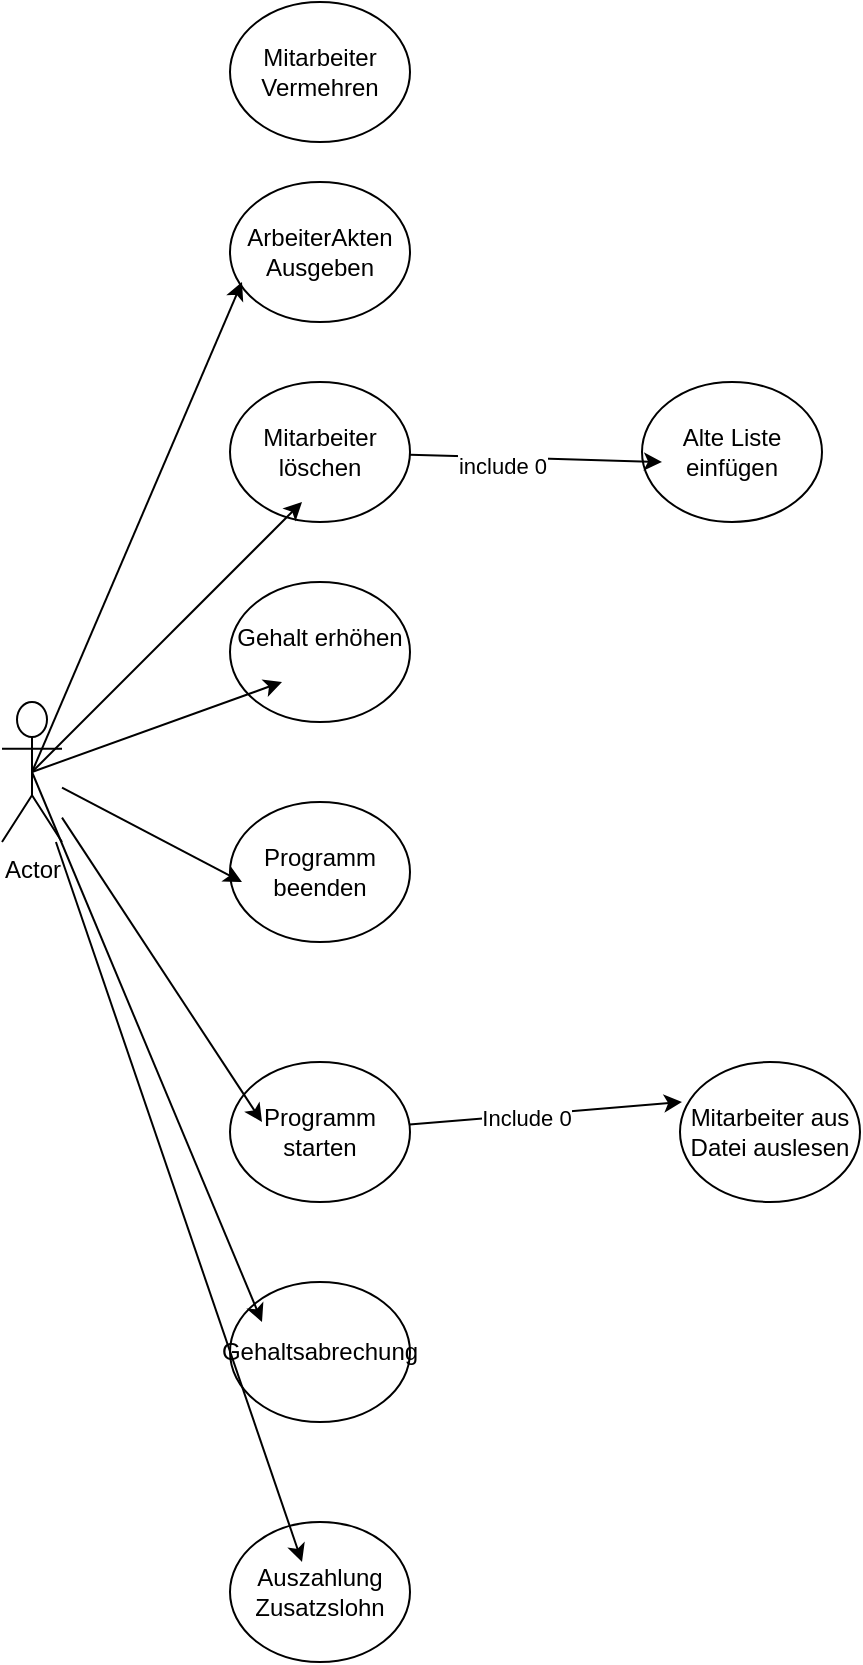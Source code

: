 <mxfile version="24.6.4" type="device">
  <diagram name="Seite-1" id="aBoowvThRuexWT-C6ffc">
    <mxGraphModel dx="1500" dy="796" grid="1" gridSize="10" guides="1" tooltips="1" connect="1" arrows="1" fold="1" page="1" pageScale="1" pageWidth="827" pageHeight="1169" math="0" shadow="0">
      <root>
        <mxCell id="0" />
        <mxCell id="1" parent="0" />
        <mxCell id="ViAuxhmLdk1FqGOqCp0S-2" value="&lt;br&gt;&lt;span style=&quot;color: rgb(0, 0, 0); font-family: Helvetica; font-size: 12px; font-style: normal; font-variant-ligatures: normal; font-variant-caps: normal; font-weight: 400; letter-spacing: normal; orphans: 2; text-indent: 0px; text-transform: none; widows: 2; word-spacing: 0px; -webkit-text-stroke-width: 0px; white-space: normal; text-decoration-thickness: initial; text-decoration-style: initial; text-decoration-color: initial; float: none; display: inline !important;&quot;&gt;Mitarbeiter Vermehren&lt;/span&gt;&lt;div&gt;&lt;br&gt;&lt;/div&gt;" style="ellipse;whiteSpace=wrap;html=1;align=center;verticalAlign=middle;" vertex="1" parent="1">
          <mxGeometry x="144" y="80" width="90" height="70" as="geometry" />
        </mxCell>
        <mxCell id="ViAuxhmLdk1FqGOqCp0S-3" value="ArbeiterAkten&lt;div&gt;Ausgeben&lt;/div&gt;" style="ellipse;whiteSpace=wrap;html=1;align=center;verticalAlign=middle;" vertex="1" parent="1">
          <mxGeometry x="144" y="170" width="90" height="70" as="geometry" />
        </mxCell>
        <mxCell id="ViAuxhmLdk1FqGOqCp0S-4" value="Mitarbeiter löschen" style="ellipse;whiteSpace=wrap;html=1;align=center;verticalAlign=middle;" vertex="1" parent="1">
          <mxGeometry x="144" y="270" width="90" height="70" as="geometry" />
        </mxCell>
        <mxCell id="ViAuxhmLdk1FqGOqCp0S-5" value="&#xa;&lt;span style=&quot;color: rgb(0, 0, 0); font-family: Helvetica; font-size: 12px; font-style: normal; font-variant-ligatures: normal; font-variant-caps: normal; font-weight: 400; letter-spacing: normal; orphans: 2; text-indent: 0px; text-transform: none; widows: 2; word-spacing: 0px; -webkit-text-stroke-width: 0px; white-space: normal; text-decoration-thickness: initial; text-decoration-style: initial; text-decoration-color: initial; float: none; display: inline !important;&quot;&gt;Gehalt erhöhen&lt;/span&gt;&#xa;&#xa;" style="ellipse;whiteSpace=wrap;html=1;align=center;verticalAlign=middle;" vertex="1" parent="1">
          <mxGeometry x="144" y="370" width="90" height="70" as="geometry" />
        </mxCell>
        <mxCell id="ViAuxhmLdk1FqGOqCp0S-6" value="Gehaltsabrechung" style="ellipse;whiteSpace=wrap;html=1;align=center;verticalAlign=middle;" vertex="1" parent="1">
          <mxGeometry x="144" y="720" width="90" height="70" as="geometry" />
        </mxCell>
        <mxCell id="ViAuxhmLdk1FqGOqCp0S-7" value="Auszahlung Zusatzslohn" style="ellipse;whiteSpace=wrap;html=1;align=center;verticalAlign=middle;" vertex="1" parent="1">
          <mxGeometry x="144" y="840" width="90" height="70" as="geometry" />
        </mxCell>
        <mxCell id="ViAuxhmLdk1FqGOqCp0S-8" value="Programm starten" style="ellipse;whiteSpace=wrap;html=1;align=center;verticalAlign=middle;" vertex="1" parent="1">
          <mxGeometry x="144" y="610" width="90" height="70" as="geometry" />
        </mxCell>
        <mxCell id="ViAuxhmLdk1FqGOqCp0S-9" value="Programm beenden" style="ellipse;whiteSpace=wrap;html=1;align=center;verticalAlign=middle;" vertex="1" parent="1">
          <mxGeometry x="144" y="480" width="90" height="70" as="geometry" />
        </mxCell>
        <mxCell id="ViAuxhmLdk1FqGOqCp0S-13" value="Actor" style="shape=umlActor;verticalLabelPosition=bottom;verticalAlign=top;html=1;outlineConnect=0;" vertex="1" parent="1">
          <mxGeometry x="30" y="430" width="30" height="70" as="geometry" />
        </mxCell>
        <mxCell id="ViAuxhmLdk1FqGOqCp0S-14" value="Alte Liste einfügen" style="ellipse;whiteSpace=wrap;html=1;" vertex="1" parent="1">
          <mxGeometry x="350" y="270" width="90" height="70" as="geometry" />
        </mxCell>
        <mxCell id="ViAuxhmLdk1FqGOqCp0S-15" value="Mitarbeiter aus Datei auslesen" style="ellipse;whiteSpace=wrap;html=1;" vertex="1" parent="1">
          <mxGeometry x="369" y="610" width="90" height="70" as="geometry" />
        </mxCell>
        <mxCell id="ViAuxhmLdk1FqGOqCp0S-20" value="" style="endArrow=classic;html=1;rounded=0;exitX=0.5;exitY=0.5;exitDx=0;exitDy=0;exitPerimeter=0;" edge="1" parent="1" source="ViAuxhmLdk1FqGOqCp0S-13">
          <mxGeometry width="50" height="50" relative="1" as="geometry">
            <mxPoint x="100" y="270" as="sourcePoint" />
            <mxPoint x="150" y="220" as="targetPoint" />
          </mxGeometry>
        </mxCell>
        <mxCell id="ViAuxhmLdk1FqGOqCp0S-24" value="" style="endArrow=classic;html=1;rounded=0;exitX=0.5;exitY=0.5;exitDx=0;exitDy=0;exitPerimeter=0;" edge="1" parent="1" source="ViAuxhmLdk1FqGOqCp0S-13">
          <mxGeometry width="50" height="50" relative="1" as="geometry">
            <mxPoint x="130" y="380" as="sourcePoint" />
            <mxPoint x="180" y="330" as="targetPoint" />
          </mxGeometry>
        </mxCell>
        <mxCell id="ViAuxhmLdk1FqGOqCp0S-25" value="" style="endArrow=classic;html=1;rounded=0;exitX=0.5;exitY=0.5;exitDx=0;exitDy=0;exitPerimeter=0;" edge="1" parent="1" source="ViAuxhmLdk1FqGOqCp0S-13">
          <mxGeometry width="50" height="50" relative="1" as="geometry">
            <mxPoint x="120" y="470" as="sourcePoint" />
            <mxPoint x="170" y="420" as="targetPoint" />
          </mxGeometry>
        </mxCell>
        <mxCell id="ViAuxhmLdk1FqGOqCp0S-26" value="" style="endArrow=classic;html=1;rounded=0;" edge="1" parent="1" source="ViAuxhmLdk1FqGOqCp0S-13">
          <mxGeometry width="50" height="50" relative="1" as="geometry">
            <mxPoint x="100" y="570" as="sourcePoint" />
            <mxPoint x="150" y="520" as="targetPoint" />
          </mxGeometry>
        </mxCell>
        <mxCell id="ViAuxhmLdk1FqGOqCp0S-27" value="" style="endArrow=classic;html=1;rounded=0;" edge="1" parent="1" source="ViAuxhmLdk1FqGOqCp0S-13">
          <mxGeometry width="50" height="50" relative="1" as="geometry">
            <mxPoint x="110" y="690" as="sourcePoint" />
            <mxPoint x="160" y="640" as="targetPoint" />
          </mxGeometry>
        </mxCell>
        <mxCell id="ViAuxhmLdk1FqGOqCp0S-28" value="" style="endArrow=classic;html=1;rounded=0;exitX=0.5;exitY=0.5;exitDx=0;exitDy=0;exitPerimeter=0;" edge="1" parent="1" source="ViAuxhmLdk1FqGOqCp0S-13">
          <mxGeometry width="50" height="50" relative="1" as="geometry">
            <mxPoint x="110" y="790" as="sourcePoint" />
            <mxPoint x="160" y="740" as="targetPoint" />
          </mxGeometry>
        </mxCell>
        <mxCell id="ViAuxhmLdk1FqGOqCp0S-29" value="" style="endArrow=classic;html=1;rounded=0;" edge="1" parent="1" source="ViAuxhmLdk1FqGOqCp0S-13">
          <mxGeometry width="50" height="50" relative="1" as="geometry">
            <mxPoint x="130" y="910" as="sourcePoint" />
            <mxPoint x="180" y="860" as="targetPoint" />
          </mxGeometry>
        </mxCell>
        <mxCell id="ViAuxhmLdk1FqGOqCp0S-33" value="" style="endArrow=classic;html=1;rounded=0;" edge="1" parent="1" source="ViAuxhmLdk1FqGOqCp0S-8">
          <mxGeometry width="50" height="50" relative="1" as="geometry">
            <mxPoint x="320" y="680" as="sourcePoint" />
            <mxPoint x="370" y="630" as="targetPoint" />
          </mxGeometry>
        </mxCell>
        <mxCell id="ViAuxhmLdk1FqGOqCp0S-38" value="Include 0" style="edgeLabel;html=1;align=center;verticalAlign=middle;resizable=0;points=[];" vertex="1" connectable="0" parent="ViAuxhmLdk1FqGOqCp0S-33">
          <mxGeometry x="-0.146" y="-1" relative="1" as="geometry">
            <mxPoint as="offset" />
          </mxGeometry>
        </mxCell>
        <mxCell id="ViAuxhmLdk1FqGOqCp0S-36" value="" style="endArrow=classic;html=1;rounded=0;" edge="1" parent="1" source="ViAuxhmLdk1FqGOqCp0S-4">
          <mxGeometry width="50" height="50" relative="1" as="geometry">
            <mxPoint x="310" y="360" as="sourcePoint" />
            <mxPoint x="360" y="310" as="targetPoint" />
          </mxGeometry>
        </mxCell>
        <mxCell id="ViAuxhmLdk1FqGOqCp0S-37" value="include 0" style="edgeLabel;html=1;align=center;verticalAlign=middle;resizable=0;points=[];" vertex="1" connectable="0" parent="ViAuxhmLdk1FqGOqCp0S-36">
          <mxGeometry x="-0.281" y="-4" relative="1" as="geometry">
            <mxPoint as="offset" />
          </mxGeometry>
        </mxCell>
      </root>
    </mxGraphModel>
  </diagram>
</mxfile>
